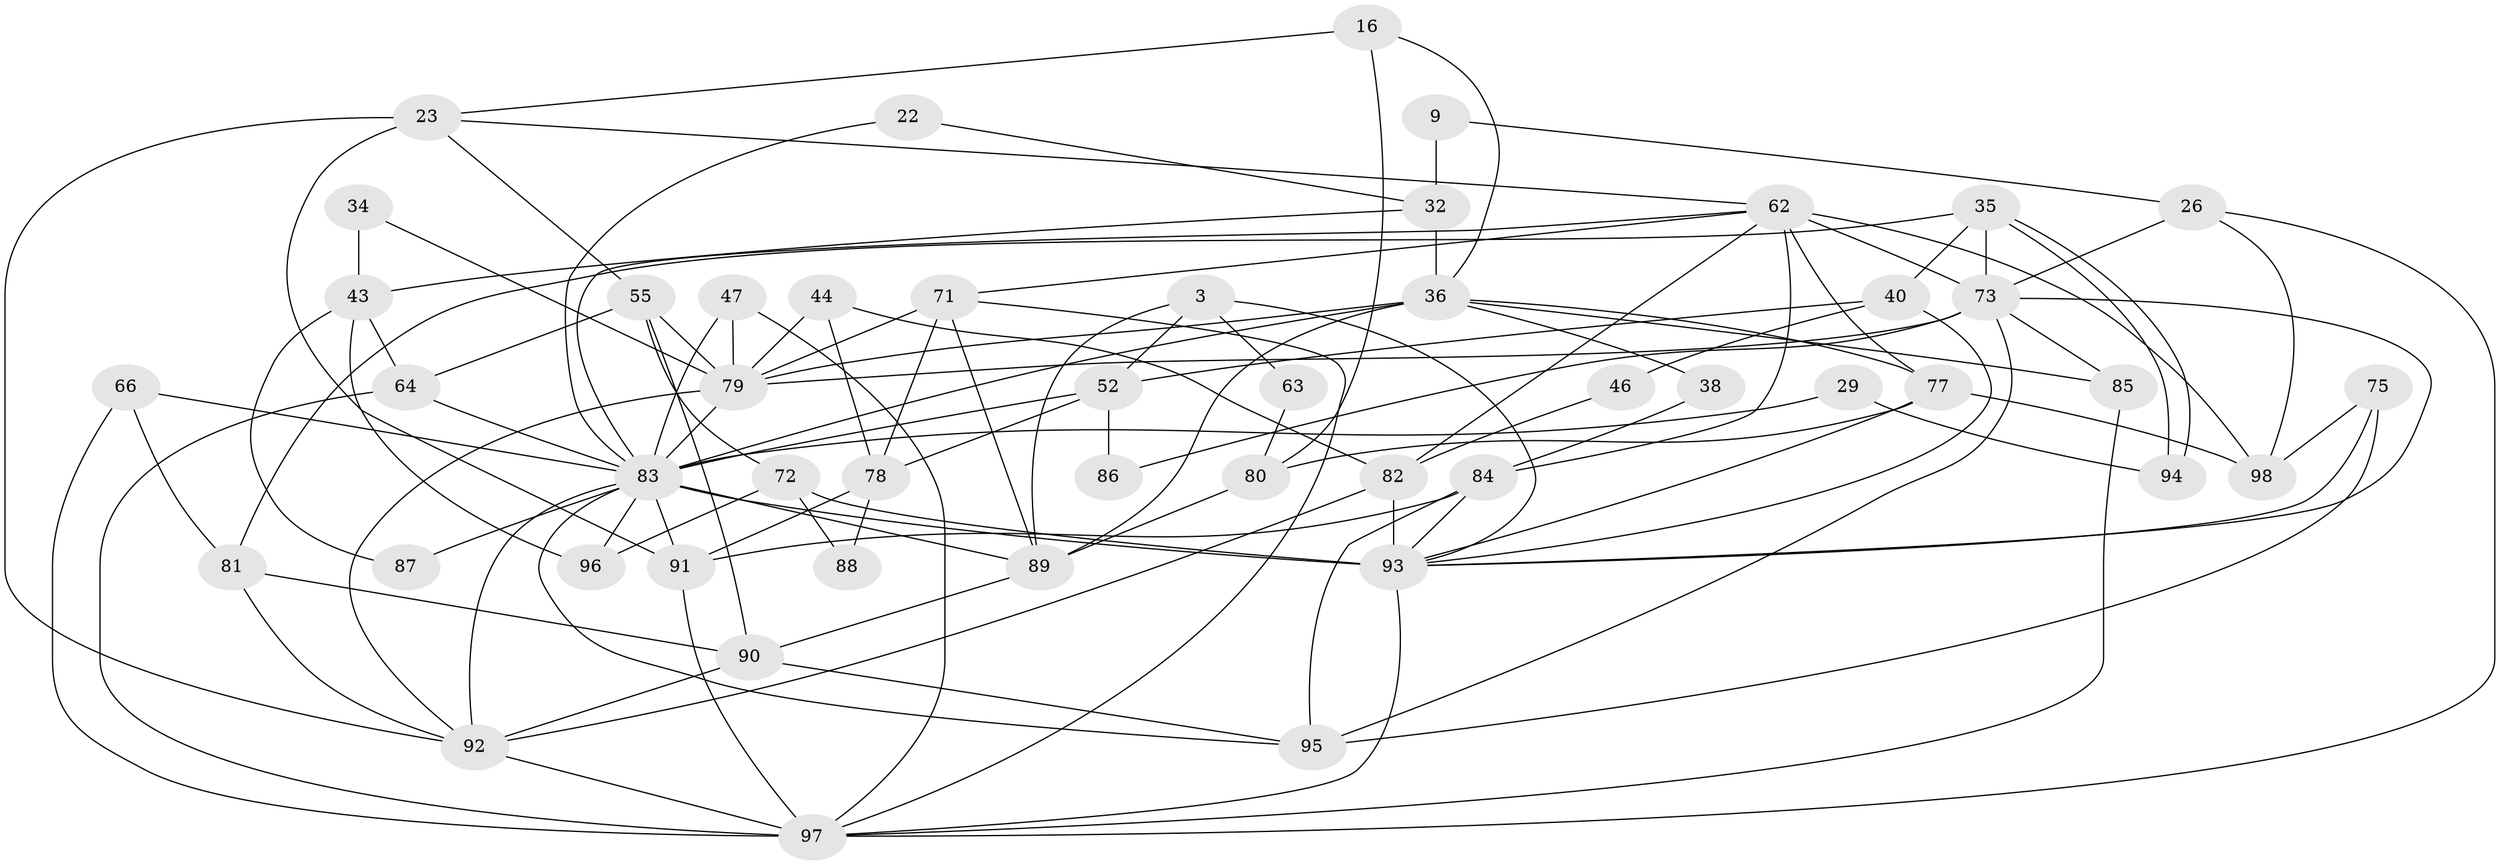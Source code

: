 // original degree distribution, {6: 0.08163265306122448, 5: 0.19387755102040816, 4: 0.22448979591836735, 3: 0.32653061224489793, 2: 0.11224489795918367, 7: 0.05102040816326531, 8: 0.01020408163265306}
// Generated by graph-tools (version 1.1) at 2025/52/03/04/25 21:52:39]
// undirected, 49 vertices, 113 edges
graph export_dot {
graph [start="1"]
  node [color=gray90,style=filled];
  3;
  9;
  16;
  22;
  23;
  26;
  29;
  32;
  34;
  35;
  36 [super="+2"];
  38;
  40;
  43 [super="+37"];
  44;
  46;
  47;
  52 [super="+20"];
  55 [super="+24"];
  62 [super="+45+56"];
  63;
  64;
  66;
  71 [super="+6+54"];
  72 [super="+59"];
  73 [super="+7+27+48"];
  75;
  77 [super="+70"];
  78;
  79 [super="+65+60"];
  80 [super="+58"];
  81 [super="+31"];
  82 [super="+15+76"];
  83 [super="+21+33+50"];
  84 [super="+11+13"];
  85;
  86;
  87;
  88;
  89 [super="+57"];
  90 [super="+61"];
  91 [super="+74"];
  92 [super="+28+67"];
  93 [super="+39+69"];
  94;
  95 [super="+53"];
  96;
  97 [super="+30+68"];
  98;
  3 -- 52;
  3 -- 89;
  3 -- 63;
  3 -- 93;
  9 -- 32;
  9 -- 26;
  16 -- 36;
  16 -- 23;
  16 -- 80;
  22 -- 32;
  22 -- 83;
  23 -- 92;
  23 -- 55;
  23 -- 62;
  23 -- 91;
  26 -- 98;
  26 -- 73;
  26 -- 97;
  29 -- 94;
  29 -- 83 [weight=3];
  32 -- 43;
  32 -- 36 [weight=2];
  34 -- 43 [weight=2];
  34 -- 79 [weight=2];
  35 -- 73;
  35 -- 94;
  35 -- 94;
  35 -- 40;
  35 -- 81;
  36 -- 77;
  36 -- 38 [weight=2];
  36 -- 85;
  36 -- 89 [weight=2];
  36 -- 83;
  36 -- 79;
  38 -- 84;
  40 -- 46;
  40 -- 52;
  40 -- 93;
  43 -- 64 [weight=2];
  43 -- 87 [weight=2];
  43 -- 96;
  44 -- 78;
  44 -- 82;
  44 -- 79;
  46 -- 82;
  47 -- 79;
  47 -- 97;
  47 -- 83;
  52 -- 86;
  52 -- 78;
  52 -- 83;
  55 -- 90 [weight=2];
  55 -- 72;
  55 -- 64;
  55 -- 79;
  62 -- 98;
  62 -- 82;
  62 -- 73 [weight=2];
  62 -- 83;
  62 -- 84;
  62 -- 71;
  62 -- 77;
  63 -- 80;
  64 -- 97;
  64 -- 83;
  66 -- 81;
  66 -- 97;
  66 -- 83 [weight=2];
  71 -- 78 [weight=2];
  71 -- 89;
  71 -- 79 [weight=2];
  71 -- 97;
  72 -- 96;
  72 -- 88;
  72 -- 93 [weight=2];
  73 -- 85;
  73 -- 95;
  73 -- 93;
  73 -- 79 [weight=4];
  73 -- 86;
  75 -- 95;
  75 -- 98;
  75 -- 93;
  77 -- 98;
  77 -- 80;
  77 -- 93;
  78 -- 88;
  78 -- 91;
  79 -- 92 [weight=2];
  79 -- 83;
  80 -- 89 [weight=2];
  81 -- 90;
  81 -- 92;
  82 -- 93 [weight=3];
  82 -- 92;
  83 -- 92 [weight=2];
  83 -- 93 [weight=4];
  83 -- 91 [weight=2];
  83 -- 96;
  83 -- 87;
  83 -- 89;
  83 -- 95;
  84 -- 93;
  84 -- 91;
  84 -- 95;
  85 -- 97;
  89 -- 90 [weight=2];
  90 -- 95;
  90 -- 92;
  91 -- 97 [weight=3];
  92 -- 97;
  93 -- 97 [weight=2];
}
